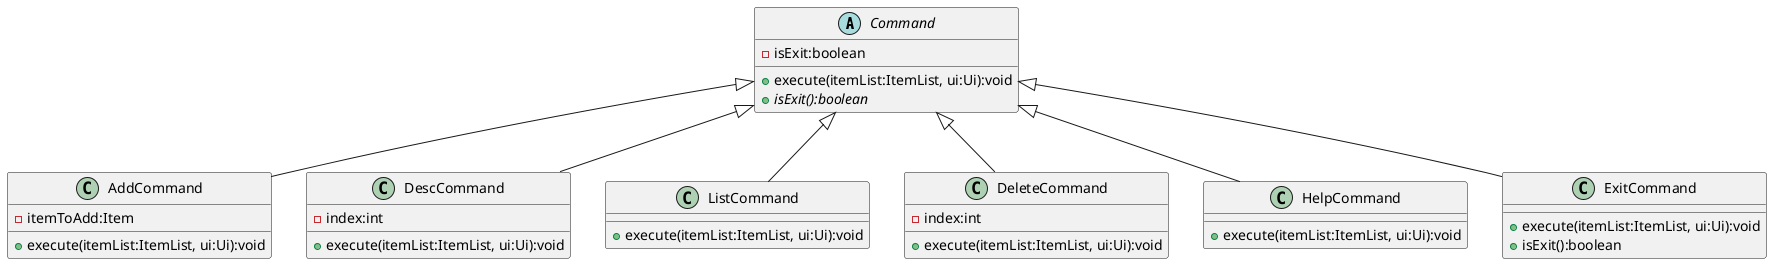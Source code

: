 @startuml

abstract Command {
 -isExit:boolean
 +execute(itemList:ItemList, ui:Ui):void
 +isExit():boolean {abstract}
}

class AddCommand {
 -itemToAdd:Item
 +execute(itemList:ItemList, ui:Ui):void
}

class DescCommand {
 -index:int
 +execute(itemList:ItemList, ui:Ui):void
}

class ListCommand {
 +execute(itemList:ItemList, ui:Ui):void
}

class DeleteCommand {
 -index:int
 +execute(itemList:ItemList, ui:Ui):void
}

class HelpCommand {
 +execute(itemList:ItemList, ui:Ui):void
}


class ExitCommand {
 +execute(itemList:ItemList, ui:Ui):void
 +isExit():boolean
}

Command <|-- AddCommand
Command <|-- DescCommand
Command <|-- ListCommand
Command <|-- DeleteCommand
Command <|-- HelpCommand
Command <|-- ExitCommand

@enduml